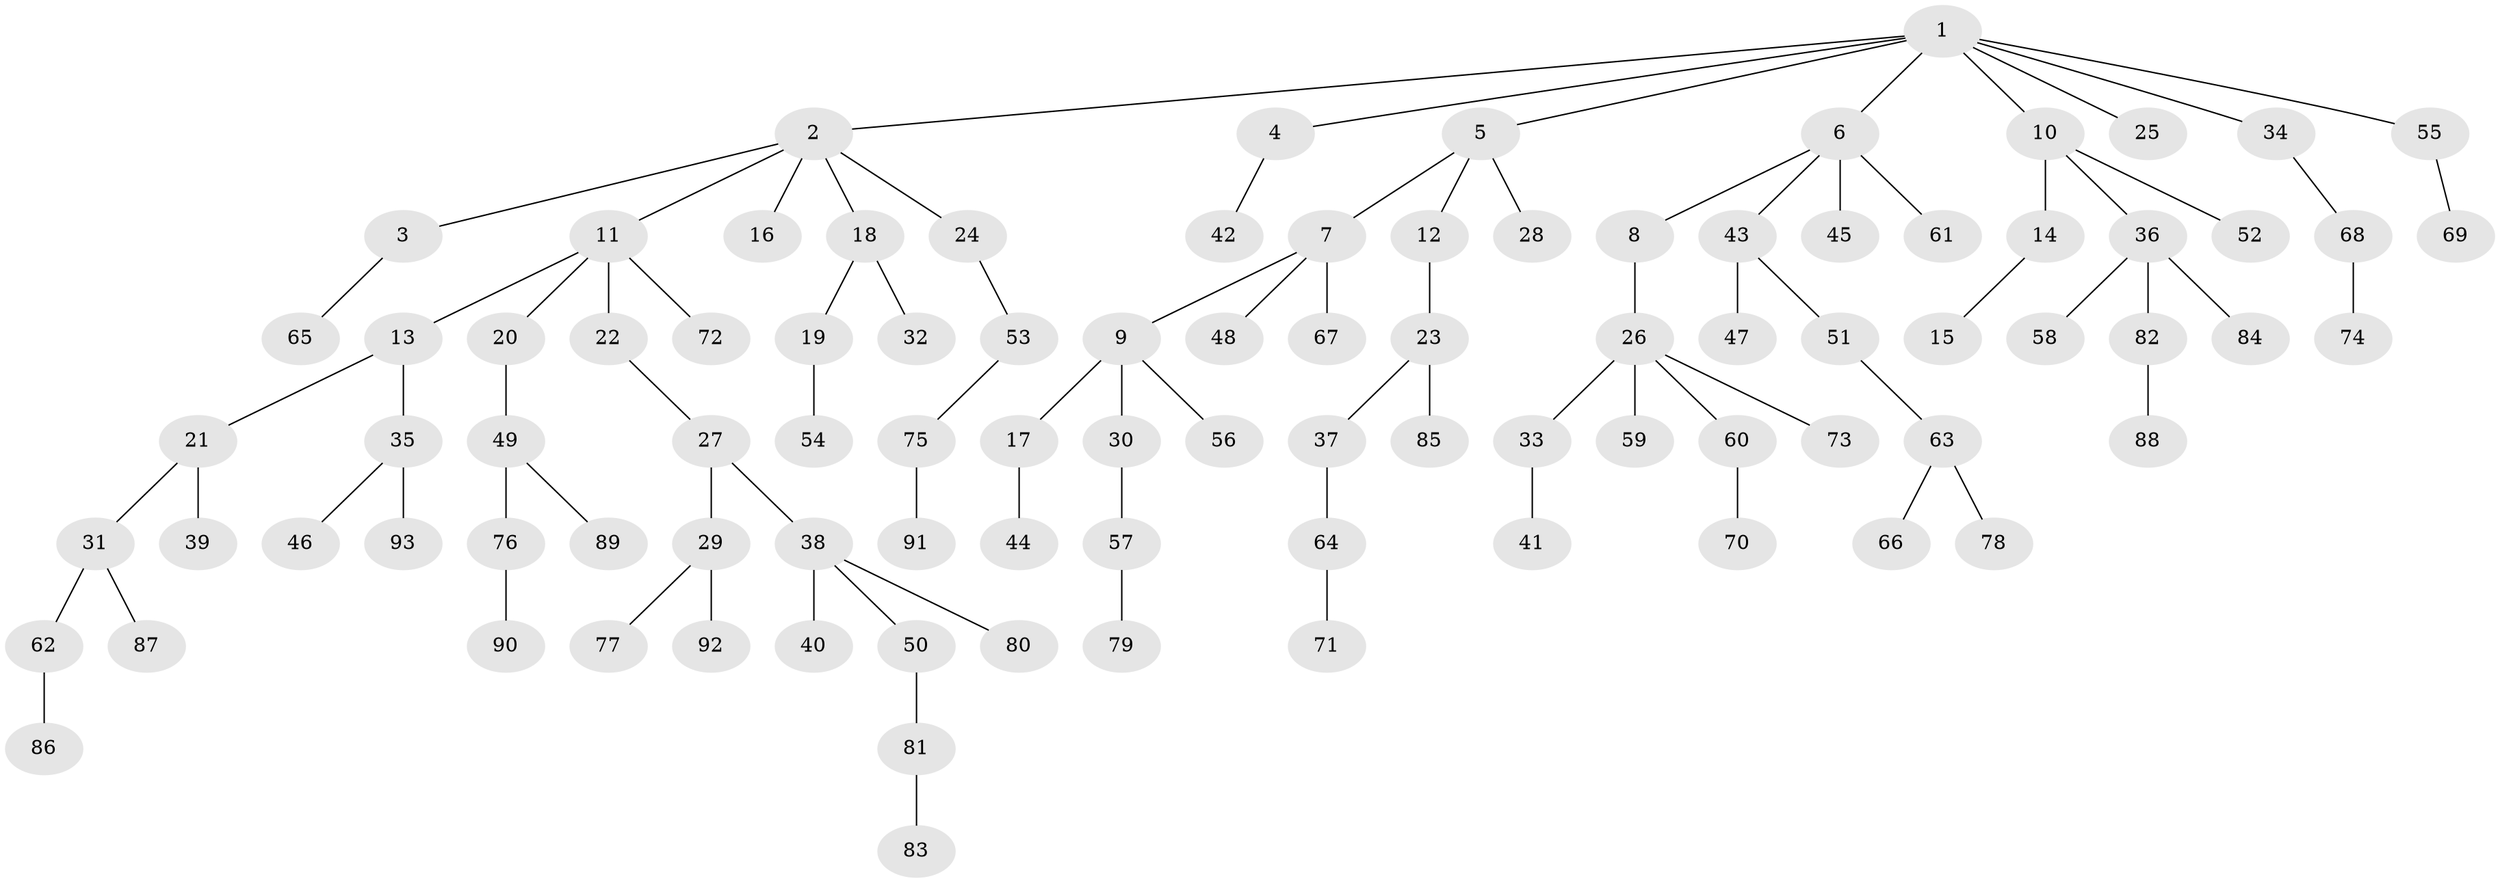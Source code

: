 // Generated by graph-tools (version 1.1) at 2025/15/03/09/25 04:15:22]
// undirected, 93 vertices, 92 edges
graph export_dot {
graph [start="1"]
  node [color=gray90,style=filled];
  1;
  2;
  3;
  4;
  5;
  6;
  7;
  8;
  9;
  10;
  11;
  12;
  13;
  14;
  15;
  16;
  17;
  18;
  19;
  20;
  21;
  22;
  23;
  24;
  25;
  26;
  27;
  28;
  29;
  30;
  31;
  32;
  33;
  34;
  35;
  36;
  37;
  38;
  39;
  40;
  41;
  42;
  43;
  44;
  45;
  46;
  47;
  48;
  49;
  50;
  51;
  52;
  53;
  54;
  55;
  56;
  57;
  58;
  59;
  60;
  61;
  62;
  63;
  64;
  65;
  66;
  67;
  68;
  69;
  70;
  71;
  72;
  73;
  74;
  75;
  76;
  77;
  78;
  79;
  80;
  81;
  82;
  83;
  84;
  85;
  86;
  87;
  88;
  89;
  90;
  91;
  92;
  93;
  1 -- 2;
  1 -- 4;
  1 -- 5;
  1 -- 6;
  1 -- 10;
  1 -- 25;
  1 -- 34;
  1 -- 55;
  2 -- 3;
  2 -- 11;
  2 -- 16;
  2 -- 18;
  2 -- 24;
  3 -- 65;
  4 -- 42;
  5 -- 7;
  5 -- 12;
  5 -- 28;
  6 -- 8;
  6 -- 43;
  6 -- 45;
  6 -- 61;
  7 -- 9;
  7 -- 48;
  7 -- 67;
  8 -- 26;
  9 -- 17;
  9 -- 30;
  9 -- 56;
  10 -- 14;
  10 -- 36;
  10 -- 52;
  11 -- 13;
  11 -- 20;
  11 -- 22;
  11 -- 72;
  12 -- 23;
  13 -- 21;
  13 -- 35;
  14 -- 15;
  17 -- 44;
  18 -- 19;
  18 -- 32;
  19 -- 54;
  20 -- 49;
  21 -- 31;
  21 -- 39;
  22 -- 27;
  23 -- 37;
  23 -- 85;
  24 -- 53;
  26 -- 33;
  26 -- 59;
  26 -- 60;
  26 -- 73;
  27 -- 29;
  27 -- 38;
  29 -- 77;
  29 -- 92;
  30 -- 57;
  31 -- 62;
  31 -- 87;
  33 -- 41;
  34 -- 68;
  35 -- 46;
  35 -- 93;
  36 -- 58;
  36 -- 82;
  36 -- 84;
  37 -- 64;
  38 -- 40;
  38 -- 50;
  38 -- 80;
  43 -- 47;
  43 -- 51;
  49 -- 76;
  49 -- 89;
  50 -- 81;
  51 -- 63;
  53 -- 75;
  55 -- 69;
  57 -- 79;
  60 -- 70;
  62 -- 86;
  63 -- 66;
  63 -- 78;
  64 -- 71;
  68 -- 74;
  75 -- 91;
  76 -- 90;
  81 -- 83;
  82 -- 88;
}
